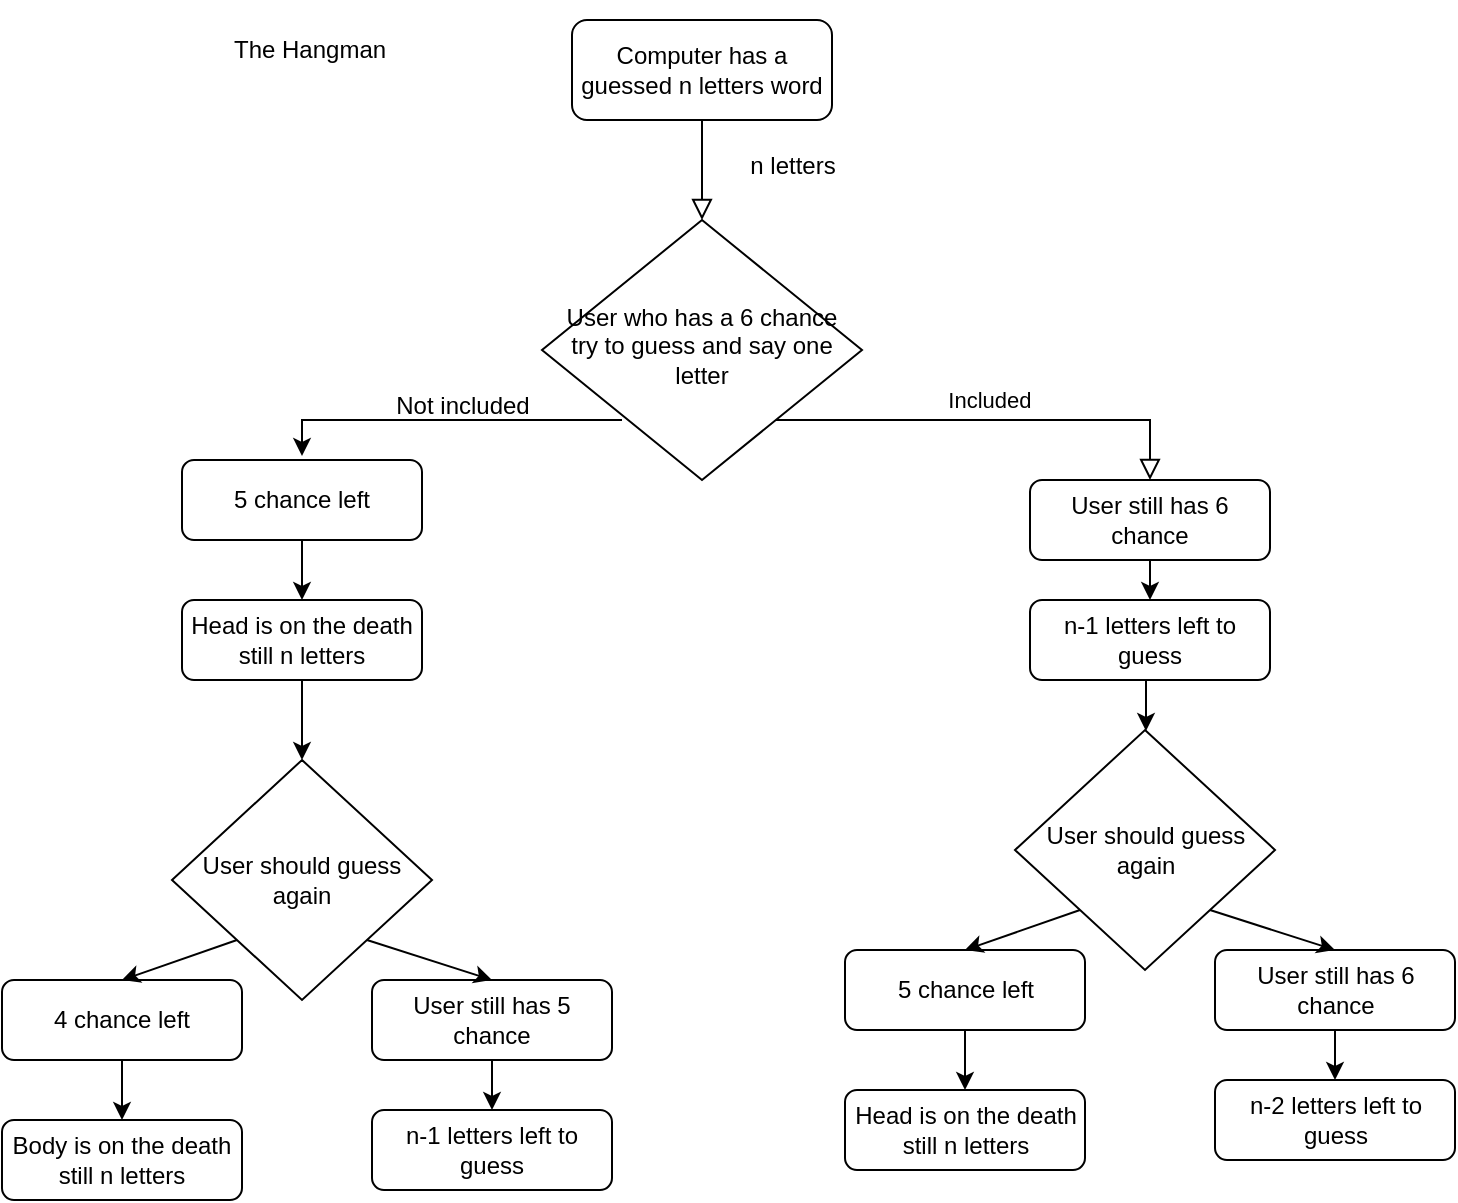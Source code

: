 <mxfile version="26.2.14">
  <diagram id="C5RBs43oDa-KdzZeNtuy" name="Page-1">
    <mxGraphModel dx="1773" dy="680" grid="1" gridSize="10" guides="1" tooltips="1" connect="1" arrows="1" fold="1" page="1" pageScale="1" pageWidth="827" pageHeight="1169" math="0" shadow="0">
      <root>
        <mxCell id="WIyWlLk6GJQsqaUBKTNV-0" />
        <mxCell id="WIyWlLk6GJQsqaUBKTNV-1" parent="WIyWlLk6GJQsqaUBKTNV-0" />
        <mxCell id="WIyWlLk6GJQsqaUBKTNV-2" value="" style="rounded=0;html=1;jettySize=auto;orthogonalLoop=1;fontSize=11;endArrow=block;endFill=0;endSize=8;strokeWidth=1;shadow=0;labelBackgroundColor=none;edgeStyle=orthogonalEdgeStyle;" parent="WIyWlLk6GJQsqaUBKTNV-1" source="WIyWlLk6GJQsqaUBKTNV-3" target="WIyWlLk6GJQsqaUBKTNV-6" edge="1">
          <mxGeometry relative="1" as="geometry" />
        </mxCell>
        <mxCell id="WIyWlLk6GJQsqaUBKTNV-3" value="Computer has a guessed n letters word" style="rounded=1;whiteSpace=wrap;html=1;fontSize=12;glass=0;strokeWidth=1;shadow=0;" parent="WIyWlLk6GJQsqaUBKTNV-1" vertex="1">
          <mxGeometry x="185" y="20" width="130" height="50" as="geometry" />
        </mxCell>
        <mxCell id="WIyWlLk6GJQsqaUBKTNV-5" value="Included&amp;nbsp;" style="edgeStyle=orthogonalEdgeStyle;rounded=0;html=1;jettySize=auto;orthogonalLoop=1;fontSize=11;endArrow=block;endFill=0;endSize=8;strokeWidth=1;shadow=0;labelBackgroundColor=none;" parent="WIyWlLk6GJQsqaUBKTNV-1" source="WIyWlLk6GJQsqaUBKTNV-6" target="WIyWlLk6GJQsqaUBKTNV-7" edge="1">
          <mxGeometry y="10" relative="1" as="geometry">
            <mxPoint as="offset" />
            <Array as="points">
              <mxPoint x="320" y="220" />
              <mxPoint x="320" y="220" />
            </Array>
          </mxGeometry>
        </mxCell>
        <mxCell id="WIyWlLk6GJQsqaUBKTNV-6" value="User who has a 6 chance try to guess and say one letter" style="rhombus;whiteSpace=wrap;html=1;shadow=0;fontFamily=Helvetica;fontSize=12;align=center;strokeWidth=1;spacing=6;spacingTop=-4;" parent="WIyWlLk6GJQsqaUBKTNV-1" vertex="1">
          <mxGeometry x="170" y="120" width="160" height="130" as="geometry" />
        </mxCell>
        <mxCell id="WIyWlLk6GJQsqaUBKTNV-7" value="User still has 6 chance" style="rounded=1;whiteSpace=wrap;html=1;fontSize=12;glass=0;strokeWidth=1;shadow=0;" parent="WIyWlLk6GJQsqaUBKTNV-1" vertex="1">
          <mxGeometry x="414" y="250" width="120" height="40" as="geometry" />
        </mxCell>
        <mxCell id="TZgdga29-gHt7Y1s_UGH-0" value="" style="endArrow=classic;html=1;rounded=0;" edge="1" parent="WIyWlLk6GJQsqaUBKTNV-1">
          <mxGeometry width="50" height="50" relative="1" as="geometry">
            <mxPoint x="210" y="220" as="sourcePoint" />
            <mxPoint x="50" y="238" as="targetPoint" />
            <Array as="points">
              <mxPoint x="50" y="220" />
            </Array>
          </mxGeometry>
        </mxCell>
        <mxCell id="TZgdga29-gHt7Y1s_UGH-1" value="5 chance left" style="rounded=1;whiteSpace=wrap;html=1;" vertex="1" parent="WIyWlLk6GJQsqaUBKTNV-1">
          <mxGeometry x="-10" y="240" width="120" height="40" as="geometry" />
        </mxCell>
        <mxCell id="TZgdga29-gHt7Y1s_UGH-2" value="Not included" style="text;html=1;align=center;verticalAlign=middle;resizable=0;points=[];autosize=1;strokeColor=none;fillColor=none;" vertex="1" parent="WIyWlLk6GJQsqaUBKTNV-1">
          <mxGeometry x="85" y="198" width="90" height="30" as="geometry" />
        </mxCell>
        <mxCell id="TZgdga29-gHt7Y1s_UGH-3" value="Head is on the death still n letters" style="rounded=1;whiteSpace=wrap;html=1;" vertex="1" parent="WIyWlLk6GJQsqaUBKTNV-1">
          <mxGeometry x="-10" y="310" width="120" height="40" as="geometry" />
        </mxCell>
        <mxCell id="TZgdga29-gHt7Y1s_UGH-4" value="" style="endArrow=classic;html=1;rounded=0;entryX=0.5;entryY=0;entryDx=0;entryDy=0;" edge="1" parent="WIyWlLk6GJQsqaUBKTNV-1" target="TZgdga29-gHt7Y1s_UGH-3">
          <mxGeometry width="50" height="50" relative="1" as="geometry">
            <mxPoint x="50" y="280" as="sourcePoint" />
            <mxPoint x="100" y="230" as="targetPoint" />
          </mxGeometry>
        </mxCell>
        <mxCell id="TZgdga29-gHt7Y1s_UGH-5" value="User should guess again" style="rhombus;whiteSpace=wrap;html=1;" vertex="1" parent="WIyWlLk6GJQsqaUBKTNV-1">
          <mxGeometry x="-15" y="390" width="130" height="120" as="geometry" />
        </mxCell>
        <mxCell id="TZgdga29-gHt7Y1s_UGH-6" value="" style="endArrow=classic;html=1;rounded=0;entryX=0.5;entryY=0;entryDx=0;entryDy=0;" edge="1" parent="WIyWlLk6GJQsqaUBKTNV-1" target="TZgdga29-gHt7Y1s_UGH-5">
          <mxGeometry width="50" height="50" relative="1" as="geometry">
            <mxPoint x="50" y="350" as="sourcePoint" />
            <mxPoint x="170" y="430" as="targetPoint" />
          </mxGeometry>
        </mxCell>
        <mxCell id="TZgdga29-gHt7Y1s_UGH-32" value="" style="edgeStyle=orthogonalEdgeStyle;rounded=0;orthogonalLoop=1;jettySize=auto;html=1;" edge="1" parent="WIyWlLk6GJQsqaUBKTNV-1" source="TZgdga29-gHt7Y1s_UGH-9" target="TZgdga29-gHt7Y1s_UGH-20">
          <mxGeometry relative="1" as="geometry">
            <Array as="points">
              <mxPoint x="472" y="360" />
              <mxPoint x="472" y="360" />
            </Array>
          </mxGeometry>
        </mxCell>
        <mxCell id="TZgdga29-gHt7Y1s_UGH-9" value="n-1 letters left to guess" style="rounded=1;whiteSpace=wrap;html=1;" vertex="1" parent="WIyWlLk6GJQsqaUBKTNV-1">
          <mxGeometry x="414" y="310" width="120" height="40" as="geometry" />
        </mxCell>
        <mxCell id="TZgdga29-gHt7Y1s_UGH-10" value="" style="endArrow=classic;html=1;rounded=0;entryX=0.5;entryY=0;entryDx=0;entryDy=0;exitX=0.5;exitY=1;exitDx=0;exitDy=0;" edge="1" parent="WIyWlLk6GJQsqaUBKTNV-1" source="WIyWlLk6GJQsqaUBKTNV-7" target="TZgdga29-gHt7Y1s_UGH-9">
          <mxGeometry width="50" height="50" relative="1" as="geometry">
            <mxPoint x="470" y="290" as="sourcePoint" />
            <mxPoint x="520" y="240" as="targetPoint" />
          </mxGeometry>
        </mxCell>
        <mxCell id="TZgdga29-gHt7Y1s_UGH-11" value="n letters" style="text;html=1;align=center;verticalAlign=middle;resizable=0;points=[];autosize=1;strokeColor=none;fillColor=none;" vertex="1" parent="WIyWlLk6GJQsqaUBKTNV-1">
          <mxGeometry x="260" y="78" width="70" height="30" as="geometry" />
        </mxCell>
        <mxCell id="TZgdga29-gHt7Y1s_UGH-12" value="User still has 5 chance" style="rounded=1;whiteSpace=wrap;html=1;fontSize=12;glass=0;strokeWidth=1;shadow=0;" vertex="1" parent="WIyWlLk6GJQsqaUBKTNV-1">
          <mxGeometry x="85" y="500" width="120" height="40" as="geometry" />
        </mxCell>
        <mxCell id="TZgdga29-gHt7Y1s_UGH-13" value="n-1 letters left to guess" style="rounded=1;whiteSpace=wrap;html=1;" vertex="1" parent="WIyWlLk6GJQsqaUBKTNV-1">
          <mxGeometry x="85" y="565" width="120" height="40" as="geometry" />
        </mxCell>
        <mxCell id="TZgdga29-gHt7Y1s_UGH-14" value="" style="endArrow=classic;html=1;rounded=0;entryX=0.5;entryY=0;entryDx=0;entryDy=0;exitX=0.5;exitY=1;exitDx=0;exitDy=0;" edge="1" parent="WIyWlLk6GJQsqaUBKTNV-1" source="TZgdga29-gHt7Y1s_UGH-12" target="TZgdga29-gHt7Y1s_UGH-13">
          <mxGeometry width="50" height="50" relative="1" as="geometry">
            <mxPoint x="141" y="540" as="sourcePoint" />
            <mxPoint x="191" y="490" as="targetPoint" />
          </mxGeometry>
        </mxCell>
        <mxCell id="TZgdga29-gHt7Y1s_UGH-15" value="4 chance left" style="rounded=1;whiteSpace=wrap;html=1;" vertex="1" parent="WIyWlLk6GJQsqaUBKTNV-1">
          <mxGeometry x="-100" y="500" width="120" height="40" as="geometry" />
        </mxCell>
        <mxCell id="TZgdga29-gHt7Y1s_UGH-16" value="Body is on the death still n letters" style="rounded=1;whiteSpace=wrap;html=1;" vertex="1" parent="WIyWlLk6GJQsqaUBKTNV-1">
          <mxGeometry x="-100" y="570" width="120" height="40" as="geometry" />
        </mxCell>
        <mxCell id="TZgdga29-gHt7Y1s_UGH-17" value="" style="endArrow=classic;html=1;rounded=0;entryX=0.5;entryY=0;entryDx=0;entryDy=0;" edge="1" parent="WIyWlLk6GJQsqaUBKTNV-1" target="TZgdga29-gHt7Y1s_UGH-16">
          <mxGeometry width="50" height="50" relative="1" as="geometry">
            <mxPoint x="-40" y="540" as="sourcePoint" />
            <mxPoint x="10" y="490" as="targetPoint" />
          </mxGeometry>
        </mxCell>
        <mxCell id="TZgdga29-gHt7Y1s_UGH-18" value="" style="endArrow=classic;html=1;rounded=0;entryX=0.5;entryY=0;entryDx=0;entryDy=0;exitX=1;exitY=1;exitDx=0;exitDy=0;" edge="1" parent="WIyWlLk6GJQsqaUBKTNV-1" source="TZgdga29-gHt7Y1s_UGH-5" target="TZgdga29-gHt7Y1s_UGH-12">
          <mxGeometry width="50" height="50" relative="1" as="geometry">
            <mxPoint x="260" y="490" as="sourcePoint" />
            <mxPoint x="310" y="440" as="targetPoint" />
          </mxGeometry>
        </mxCell>
        <mxCell id="TZgdga29-gHt7Y1s_UGH-19" value="" style="endArrow=classic;html=1;rounded=0;exitX=0;exitY=1;exitDx=0;exitDy=0;entryX=0.5;entryY=0;entryDx=0;entryDy=0;" edge="1" parent="WIyWlLk6GJQsqaUBKTNV-1" source="TZgdga29-gHt7Y1s_UGH-5" target="TZgdga29-gHt7Y1s_UGH-15">
          <mxGeometry width="50" height="50" relative="1" as="geometry">
            <mxPoint x="260" y="490" as="sourcePoint" />
            <mxPoint x="310" y="440" as="targetPoint" />
          </mxGeometry>
        </mxCell>
        <mxCell id="TZgdga29-gHt7Y1s_UGH-20" value="User should guess again" style="rhombus;whiteSpace=wrap;html=1;" vertex="1" parent="WIyWlLk6GJQsqaUBKTNV-1">
          <mxGeometry x="406.5" y="375" width="130" height="120" as="geometry" />
        </mxCell>
        <mxCell id="TZgdga29-gHt7Y1s_UGH-21" value="User still has 6 chance" style="rounded=1;whiteSpace=wrap;html=1;fontSize=12;glass=0;strokeWidth=1;shadow=0;" vertex="1" parent="WIyWlLk6GJQsqaUBKTNV-1">
          <mxGeometry x="506.5" y="485" width="120" height="40" as="geometry" />
        </mxCell>
        <mxCell id="TZgdga29-gHt7Y1s_UGH-22" value="n-2 letters left to guess" style="rounded=1;whiteSpace=wrap;html=1;" vertex="1" parent="WIyWlLk6GJQsqaUBKTNV-1">
          <mxGeometry x="506.5" y="550" width="120" height="40" as="geometry" />
        </mxCell>
        <mxCell id="TZgdga29-gHt7Y1s_UGH-23" value="" style="endArrow=classic;html=1;rounded=0;exitX=0.5;exitY=1;exitDx=0;exitDy=0;" edge="1" parent="WIyWlLk6GJQsqaUBKTNV-1" source="TZgdga29-gHt7Y1s_UGH-21" target="TZgdga29-gHt7Y1s_UGH-22">
          <mxGeometry width="50" height="50" relative="1" as="geometry">
            <mxPoint x="562.5" y="525" as="sourcePoint" />
            <mxPoint x="612.5" y="475" as="targetPoint" />
          </mxGeometry>
        </mxCell>
        <mxCell id="TZgdga29-gHt7Y1s_UGH-24" value="5 chance left" style="rounded=1;whiteSpace=wrap;html=1;" vertex="1" parent="WIyWlLk6GJQsqaUBKTNV-1">
          <mxGeometry x="321.5" y="485" width="120" height="40" as="geometry" />
        </mxCell>
        <mxCell id="TZgdga29-gHt7Y1s_UGH-25" value="Head is on the death still n letters" style="rounded=1;whiteSpace=wrap;html=1;" vertex="1" parent="WIyWlLk6GJQsqaUBKTNV-1">
          <mxGeometry x="321.5" y="555" width="120" height="40" as="geometry" />
        </mxCell>
        <mxCell id="TZgdga29-gHt7Y1s_UGH-26" value="" style="endArrow=classic;html=1;rounded=0;entryX=0.5;entryY=0;entryDx=0;entryDy=0;" edge="1" parent="WIyWlLk6GJQsqaUBKTNV-1" target="TZgdga29-gHt7Y1s_UGH-25">
          <mxGeometry width="50" height="50" relative="1" as="geometry">
            <mxPoint x="381.5" y="525" as="sourcePoint" />
            <mxPoint x="431.5" y="475" as="targetPoint" />
          </mxGeometry>
        </mxCell>
        <mxCell id="TZgdga29-gHt7Y1s_UGH-27" value="" style="endArrow=classic;html=1;rounded=0;entryX=0.5;entryY=0;entryDx=0;entryDy=0;exitX=1;exitY=1;exitDx=0;exitDy=0;" edge="1" parent="WIyWlLk6GJQsqaUBKTNV-1" source="TZgdga29-gHt7Y1s_UGH-20" target="TZgdga29-gHt7Y1s_UGH-21">
          <mxGeometry width="50" height="50" relative="1" as="geometry">
            <mxPoint x="681.5" y="475" as="sourcePoint" />
            <mxPoint x="731.5" y="425" as="targetPoint" />
          </mxGeometry>
        </mxCell>
        <mxCell id="TZgdga29-gHt7Y1s_UGH-28" value="" style="endArrow=classic;html=1;rounded=0;exitX=0;exitY=1;exitDx=0;exitDy=0;entryX=0.5;entryY=0;entryDx=0;entryDy=0;" edge="1" parent="WIyWlLk6GJQsqaUBKTNV-1" source="TZgdga29-gHt7Y1s_UGH-20" target="TZgdga29-gHt7Y1s_UGH-24">
          <mxGeometry width="50" height="50" relative="1" as="geometry">
            <mxPoint x="681.5" y="475" as="sourcePoint" />
            <mxPoint x="731.5" y="425" as="targetPoint" />
          </mxGeometry>
        </mxCell>
        <mxCell id="TZgdga29-gHt7Y1s_UGH-33" value="The Hangman" style="text;strokeColor=none;fillColor=none;align=left;verticalAlign=middle;spacingLeft=4;spacingRight=4;overflow=hidden;points=[[0,0.5],[1,0.5]];portConstraint=eastwest;rotatable=0;whiteSpace=wrap;html=1;" vertex="1" parent="WIyWlLk6GJQsqaUBKTNV-1">
          <mxGeometry x="10" y="10" width="90" height="50" as="geometry" />
        </mxCell>
      </root>
    </mxGraphModel>
  </diagram>
</mxfile>
